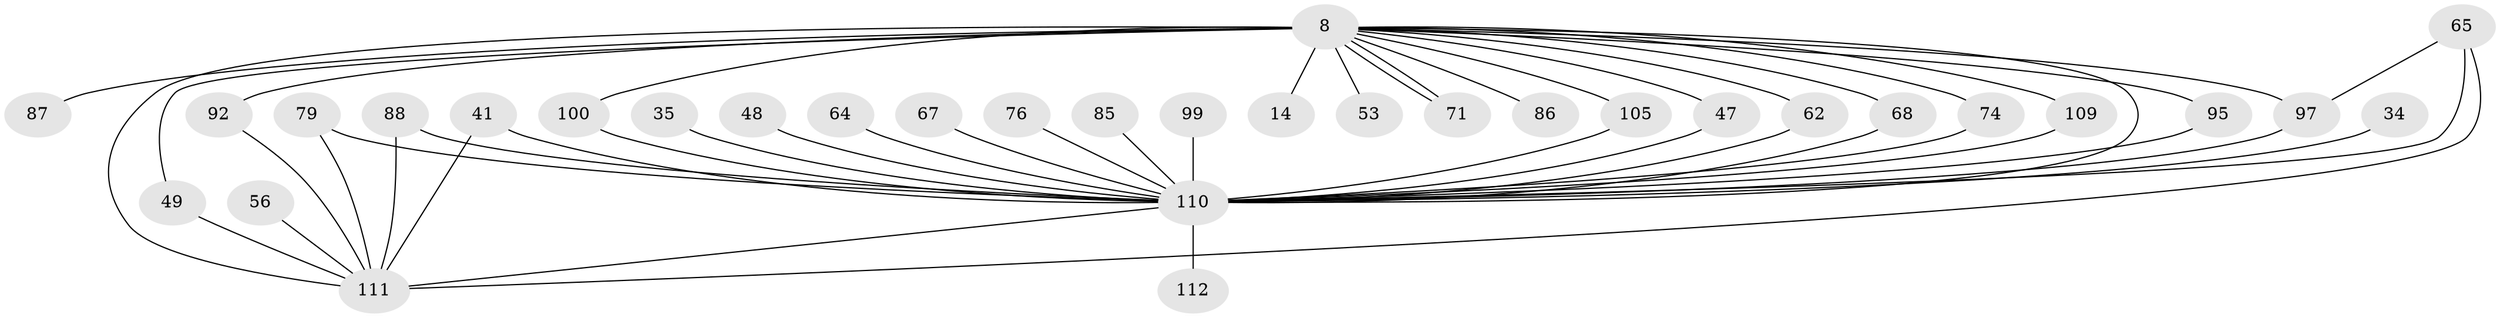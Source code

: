 // original degree distribution, {24: 0.008928571428571428, 18: 0.017857142857142856, 31: 0.017857142857142856, 21: 0.008928571428571428, 22: 0.008928571428571428, 23: 0.008928571428571428, 14: 0.008928571428571428, 19: 0.008928571428571428, 3: 0.22321428571428573, 2: 0.5357142857142857, 5: 0.03571428571428571, 4: 0.08928571428571429, 10: 0.008928571428571428, 6: 0.017857142857142856}
// Generated by graph-tools (version 1.1) at 2025/47/03/04/25 21:47:58]
// undirected, 33 vertices, 50 edges
graph export_dot {
graph [start="1"]
  node [color=gray90,style=filled];
  8 [super="+1+7"];
  14;
  34 [super="+30"];
  35;
  41 [super="+19"];
  47;
  48;
  49 [super="+43"];
  53;
  56;
  62;
  64;
  65 [super="+52+17+18"];
  67;
  68;
  71;
  74;
  76;
  79 [super="+70"];
  85;
  86;
  87 [super="+66"];
  88 [super="+45"];
  92 [super="+22"];
  95;
  97 [super="+94+28+84+31"];
  99 [super="+77"];
  100 [super="+58"];
  105;
  109 [super="+90+59+103"];
  110 [super="+32+39+5+101+63+106"];
  111 [super="+96+78+93+54+107+108"];
  112;
  8 -- 49;
  8 -- 53 [weight=2];
  8 -- 71;
  8 -- 71;
  8 -- 86 [weight=2];
  8 -- 92 [weight=3];
  8 -- 105;
  8 -- 111 [weight=27];
  8 -- 87 [weight=3];
  8 -- 14 [weight=2];
  8 -- 100 [weight=2];
  8 -- 68;
  8 -- 74;
  8 -- 95;
  8 -- 47;
  8 -- 62;
  8 -- 110 [weight=20];
  8 -- 97;
  8 -- 109 [weight=5];
  34 -- 110 [weight=3];
  35 -- 110;
  41 -- 111;
  41 -- 110 [weight=2];
  47 -- 110;
  48 -- 110 [weight=2];
  49 -- 111;
  56 -- 111 [weight=2];
  62 -- 110;
  64 -- 110 [weight=2];
  65 -- 97 [weight=2];
  65 -- 111 [weight=3];
  65 -- 110 [weight=4];
  67 -- 110;
  68 -- 110;
  74 -- 110;
  76 -- 110 [weight=2];
  79 -- 111 [weight=3];
  79 -- 110;
  85 -- 110 [weight=2];
  88 -- 110 [weight=3];
  88 -- 111 [weight=2];
  92 -- 111;
  95 -- 110;
  97 -- 110 [weight=4];
  99 -- 110 [weight=3];
  100 -- 110;
  105 -- 110;
  109 -- 110 [weight=3];
  110 -- 111 [weight=24];
  110 -- 112 [weight=2];
}
